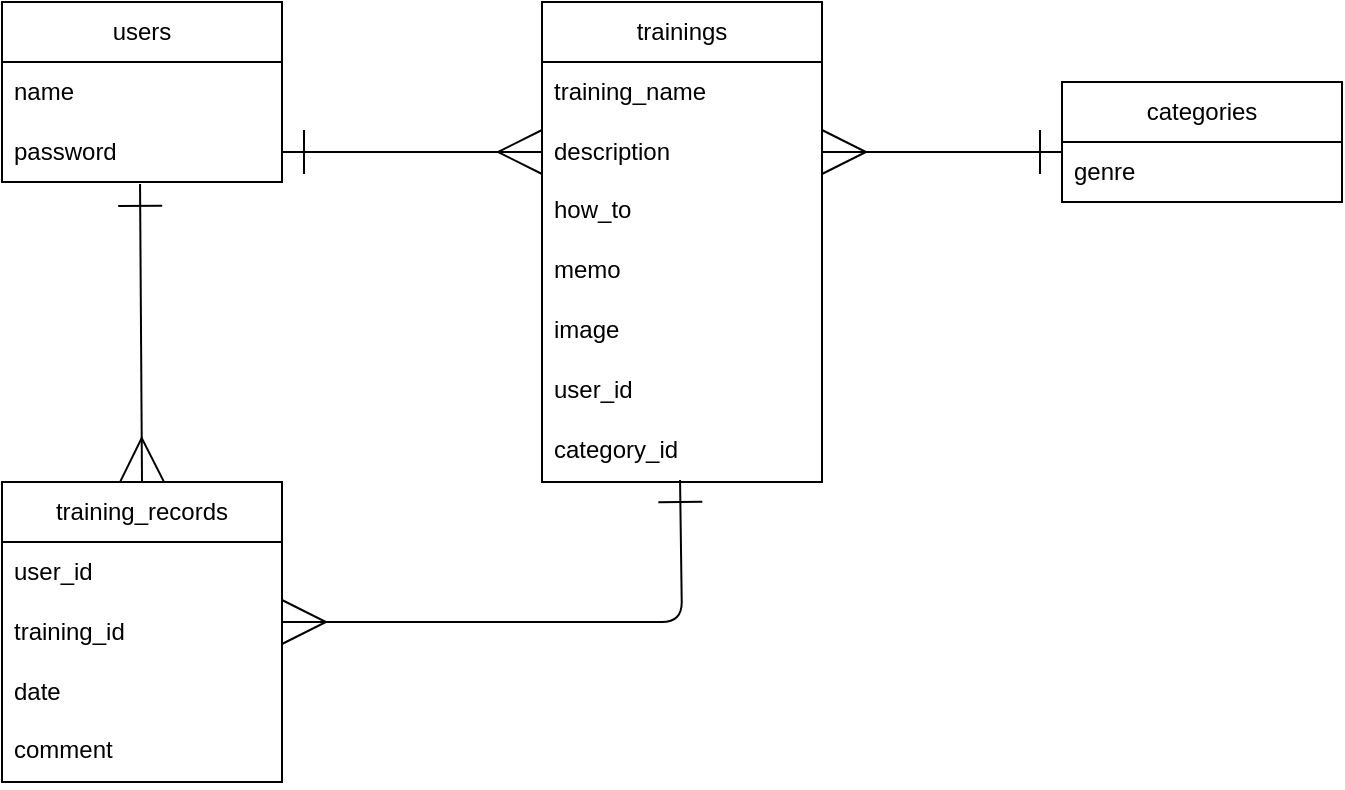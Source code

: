 <mxfile>
    <diagram id="iXH6e9kSBZV0Oz6SZPkX" name="ER図">
        <mxGraphModel dx="793" dy="622" grid="1" gridSize="10" guides="1" tooltips="1" connect="1" arrows="1" fold="1" page="1" pageScale="1" pageWidth="827" pageHeight="1169" math="0" shadow="0">
            <root>
                <mxCell id="0"/>
                <mxCell id="1" parent="0"/>
                <mxCell id="2" value="users" style="swimlane;fontStyle=0;childLayout=stackLayout;horizontal=1;startSize=30;horizontalStack=0;resizeParent=1;resizeParentMax=0;resizeLast=0;collapsible=1;marginBottom=0;whiteSpace=wrap;html=1;" vertex="1" parent="1">
                    <mxGeometry x="60" y="110" width="140" height="90" as="geometry"/>
                </mxCell>
                <mxCell id="3" value="name" style="text;strokeColor=none;fillColor=none;align=left;verticalAlign=middle;spacingLeft=4;spacingRight=4;overflow=hidden;points=[[0,0.5],[1,0.5]];portConstraint=eastwest;rotatable=0;whiteSpace=wrap;html=1;" vertex="1" parent="2">
                    <mxGeometry y="30" width="140" height="30" as="geometry"/>
                </mxCell>
                <mxCell id="5" value="password" style="text;strokeColor=none;fillColor=none;align=left;verticalAlign=middle;spacingLeft=4;spacingRight=4;overflow=hidden;points=[[0,0.5],[1,0.5]];portConstraint=eastwest;rotatable=0;whiteSpace=wrap;html=1;" vertex="1" parent="2">
                    <mxGeometry y="60" width="140" height="30" as="geometry"/>
                </mxCell>
                <mxCell id="26" style="edgeStyle=none;jumpSize=14;html=1;strokeColor=default;strokeWidth=1;startArrow=ERone;startFill=0;endArrow=ERmany;endFill=0;startSize=20;endSize=20;sourcePerimeterSpacing=10;targetPerimeterSpacing=0;exitX=0.493;exitY=0.967;exitDx=0;exitDy=0;exitPerimeter=0;" edge="1" parent="1" source="41">
                    <mxGeometry relative="1" as="geometry">
                        <mxPoint x="400" y="300" as="sourcePoint"/>
                        <mxPoint x="200" y="420" as="targetPoint"/>
                        <Array as="points">
                            <mxPoint x="400" y="420"/>
                        </Array>
                    </mxGeometry>
                </mxCell>
                <mxCell id="6" value="trainings" style="swimlane;fontStyle=0;childLayout=stackLayout;horizontal=1;startSize=30;horizontalStack=0;resizeParent=1;resizeParentMax=0;resizeLast=0;collapsible=1;marginBottom=0;whiteSpace=wrap;html=1;" vertex="1" parent="1">
                    <mxGeometry x="330" y="110" width="140" height="240" as="geometry">
                        <mxRectangle x="330" y="110" width="90" height="30" as="alternateBounds"/>
                    </mxGeometry>
                </mxCell>
                <mxCell id="7" value="training_name" style="text;strokeColor=none;fillColor=none;align=left;verticalAlign=middle;spacingLeft=4;spacingRight=4;overflow=hidden;points=[[0,0.5],[1,0.5]];portConstraint=eastwest;rotatable=0;whiteSpace=wrap;html=1;" vertex="1" parent="6">
                    <mxGeometry y="30" width="140" height="30" as="geometry"/>
                </mxCell>
                <mxCell id="9" value="description" style="text;strokeColor=none;fillColor=none;align=left;verticalAlign=middle;spacingLeft=4;spacingRight=4;overflow=hidden;points=[[0,0.5],[1,0.5]];portConstraint=eastwest;rotatable=0;whiteSpace=wrap;html=1;" vertex="1" parent="6">
                    <mxGeometry y="60" width="140" height="30" as="geometry"/>
                </mxCell>
                <mxCell id="42" value="how_to" style="text;strokeColor=none;fillColor=none;spacingLeft=4;spacingRight=4;overflow=hidden;rotatable=0;points=[[0,0.5],[1,0.5]];portConstraint=eastwest;fontSize=12;" vertex="1" parent="6">
                    <mxGeometry y="90" width="140" height="30" as="geometry"/>
                </mxCell>
                <mxCell id="43" value="memo" style="text;strokeColor=none;fillColor=none;spacingLeft=4;spacingRight=4;overflow=hidden;rotatable=0;points=[[0,0.5],[1,0.5]];portConstraint=eastwest;fontSize=12;" vertex="1" parent="6">
                    <mxGeometry y="120" width="140" height="30" as="geometry"/>
                </mxCell>
                <mxCell id="44" value="image" style="text;strokeColor=none;fillColor=none;spacingLeft=4;spacingRight=4;overflow=hidden;rotatable=0;points=[[0,0.5],[1,0.5]];portConstraint=eastwest;fontSize=12;" vertex="1" parent="6">
                    <mxGeometry y="150" width="140" height="30" as="geometry"/>
                </mxCell>
                <mxCell id="40" value="user_id" style="text;strokeColor=none;fillColor=none;spacingLeft=4;spacingRight=4;overflow=hidden;rotatable=0;points=[[0,0.5],[1,0.5]];portConstraint=eastwest;fontSize=12;" vertex="1" parent="6">
                    <mxGeometry y="180" width="140" height="30" as="geometry"/>
                </mxCell>
                <mxCell id="41" value="category_id" style="text;strokeColor=none;fillColor=none;spacingLeft=4;spacingRight=4;overflow=hidden;rotatable=0;points=[[0,0.5],[1,0.5]];portConstraint=eastwest;fontSize=12;" vertex="1" parent="6">
                    <mxGeometry y="210" width="140" height="30" as="geometry"/>
                </mxCell>
                <mxCell id="25" style="edgeStyle=none;jumpSize=14;html=1;exitX=0.5;exitY=0;exitDx=0;exitDy=0;strokeColor=default;strokeWidth=1;startArrow=ERmany;startFill=0;endArrow=ERone;endFill=0;startSize=20;endSize=20;sourcePerimeterSpacing=10;targetPerimeterSpacing=0;entryX=0.493;entryY=1.033;entryDx=0;entryDy=0;entryPerimeter=0;" edge="1" parent="1" source="10" target="5">
                    <mxGeometry relative="1" as="geometry">
                        <mxPoint x="130" y="240" as="targetPoint"/>
                    </mxGeometry>
                </mxCell>
                <mxCell id="10" value="training_records" style="swimlane;fontStyle=0;childLayout=stackLayout;horizontal=1;startSize=30;horizontalStack=0;resizeParent=1;resizeParentMax=0;resizeLast=0;collapsible=1;marginBottom=0;whiteSpace=wrap;html=1;" vertex="1" parent="1">
                    <mxGeometry x="60" y="350" width="140" height="150" as="geometry"/>
                </mxCell>
                <mxCell id="11" value="user_id" style="text;strokeColor=none;fillColor=none;align=left;verticalAlign=middle;spacingLeft=4;spacingRight=4;overflow=hidden;points=[[0,0.5],[1,0.5]];portConstraint=eastwest;rotatable=0;whiteSpace=wrap;html=1;" vertex="1" parent="10">
                    <mxGeometry y="30" width="140" height="30" as="geometry"/>
                </mxCell>
                <mxCell id="12" value="training_id" style="text;strokeColor=none;fillColor=none;align=left;verticalAlign=middle;spacingLeft=4;spacingRight=4;overflow=hidden;points=[[0,0.5],[1,0.5]];portConstraint=eastwest;rotatable=0;whiteSpace=wrap;html=1;" vertex="1" parent="10">
                    <mxGeometry y="60" width="140" height="30" as="geometry"/>
                </mxCell>
                <mxCell id="13" value="date" style="text;strokeColor=none;fillColor=none;align=left;verticalAlign=middle;spacingLeft=4;spacingRight=4;overflow=hidden;points=[[0,0.5],[1,0.5]];portConstraint=eastwest;rotatable=0;whiteSpace=wrap;html=1;" vertex="1" parent="10">
                    <mxGeometry y="90" width="140" height="30" as="geometry"/>
                </mxCell>
                <mxCell id="46" value="comment" style="text;strokeColor=none;fillColor=none;spacingLeft=4;spacingRight=4;overflow=hidden;rotatable=0;points=[[0,0.5],[1,0.5]];portConstraint=eastwest;fontSize=12;" vertex="1" parent="10">
                    <mxGeometry y="120" width="140" height="30" as="geometry"/>
                </mxCell>
                <mxCell id="18" value="categories" style="swimlane;fontStyle=0;childLayout=stackLayout;horizontal=1;startSize=30;horizontalStack=0;resizeParent=1;resizeParentMax=0;resizeLast=0;collapsible=1;marginBottom=0;whiteSpace=wrap;html=1;" vertex="1" parent="1">
                    <mxGeometry x="590" y="150" width="140" height="60" as="geometry"/>
                </mxCell>
                <mxCell id="19" value="genre" style="text;strokeColor=none;fillColor=none;align=left;verticalAlign=middle;spacingLeft=4;spacingRight=4;overflow=hidden;points=[[0,0.5],[1,0.5]];portConstraint=eastwest;rotatable=0;whiteSpace=wrap;html=1;" vertex="1" parent="18">
                    <mxGeometry y="30" width="140" height="30" as="geometry"/>
                </mxCell>
                <mxCell id="23" style="edgeStyle=none;html=1;entryX=0;entryY=0.5;entryDx=0;entryDy=0;startArrow=ERone;startFill=0;strokeWidth=1;targetPerimeterSpacing=0;sourcePerimeterSpacing=10;endArrow=ERmany;endFill=0;exitX=1;exitY=0.5;exitDx=0;exitDy=0;strokeColor=default;jumpSize=14;startSize=20;endSize=20;" edge="1" parent="1">
                    <mxGeometry relative="1" as="geometry">
                        <mxPoint x="200" y="185" as="sourcePoint"/>
                        <mxPoint x="330" y="185" as="targetPoint"/>
                        <Array as="points">
                            <mxPoint x="240" y="185"/>
                        </Array>
                    </mxGeometry>
                </mxCell>
                <mxCell id="24" style="edgeStyle=none;jumpSize=14;html=1;exitX=1;exitY=0.5;exitDx=0;exitDy=0;strokeColor=default;strokeWidth=1;startArrow=ERmany;startFill=0;endArrow=ERone;endFill=0;startSize=20;endSize=20;sourcePerimeterSpacing=10;targetPerimeterSpacing=0;" edge="1" parent="1">
                    <mxGeometry relative="1" as="geometry">
                        <mxPoint x="470" y="185" as="sourcePoint"/>
                        <mxPoint x="590" y="185" as="targetPoint"/>
                    </mxGeometry>
                </mxCell>
            </root>
        </mxGraphModel>
    </diagram>
    <diagram id="PuHysYsqb_ytwRMRGwbH" name="ページ遷移図">
        <mxGraphModel dx="793" dy="622" grid="1" gridSize="10" guides="1" tooltips="1" connect="1" arrows="1" fold="1" page="1" pageScale="1" pageWidth="827" pageHeight="1169" math="0" shadow="0">
            <root>
                <mxCell id="0"/>
                <mxCell id="1" parent="0"/>
                <mxCell id="2IyS4lDLtiJzReD9IIr6-12" style="edgeStyle=none;jumpSize=14;html=1;exitX=1;exitY=0.5;exitDx=0;exitDy=0;entryX=0;entryY=0.5;entryDx=0;entryDy=0;strokeColor=default;strokeWidth=1;startArrow=none;startFill=0;endArrow=none;endFill=0;startSize=20;endSize=20;sourcePerimeterSpacing=10;targetPerimeterSpacing=0;" edge="1" parent="1" source="2IyS4lDLtiJzReD9IIr6-1" target="2IyS4lDLtiJzReD9IIr6-4">
                    <mxGeometry relative="1" as="geometry"/>
                </mxCell>
                <mxCell id="2IyS4lDLtiJzReD9IIr6-1" value="一覧ページ" style="rounded=1;whiteSpace=wrap;html=1;" vertex="1" parent="1">
                    <mxGeometry x="30" y="90" width="100" height="40" as="geometry"/>
                </mxCell>
                <mxCell id="2IyS4lDLtiJzReD9IIr6-3" value="ログインページ" style="rounded=1;whiteSpace=wrap;html=1;" vertex="1" parent="1">
                    <mxGeometry x="190" y="140" width="140" height="40" as="geometry"/>
                </mxCell>
                <mxCell id="2IyS4lDLtiJzReD9IIr6-4" value="ユーザー新規登録ページ" style="rounded=1;whiteSpace=wrap;html=1;" vertex="1" parent="1">
                    <mxGeometry x="190" y="90" width="140" height="40" as="geometry"/>
                </mxCell>
                <mxCell id="2IyS4lDLtiJzReD9IIr6-5" value="トレーニング登録ページ" style="rounded=1;whiteSpace=wrap;html=1;" vertex="1" parent="1">
                    <mxGeometry x="190" y="190" width="140" height="40" as="geometry"/>
                </mxCell>
                <mxCell id="2IyS4lDLtiJzReD9IIr6-6" value="トレーニング一覧ページ" style="rounded=1;whiteSpace=wrap;html=1;" vertex="1" parent="1">
                    <mxGeometry x="190" y="240" width="140" height="40" as="geometry"/>
                </mxCell>
                <mxCell id="1iHNAqeivfbfgnt54tjd-3" style="edgeStyle=none;jumpSize=14;html=1;entryX=0;entryY=0.5;entryDx=0;entryDy=0;strokeColor=default;strokeWidth=1;startArrow=none;startFill=0;endArrow=none;endFill=0;startSize=20;endSize=20;sourcePerimeterSpacing=10;targetPerimeterSpacing=0;exitX=1;exitY=0.5;exitDx=0;exitDy=0;" edge="1" parent="1" source="2IyS4lDLtiJzReD9IIr6-7" target="2IyS4lDLtiJzReD9IIr6-9">
                    <mxGeometry relative="1" as="geometry">
                        <Array as="points">
                            <mxPoint x="450" y="310"/>
                        </Array>
                    </mxGeometry>
                </mxCell>
                <mxCell id="2IyS4lDLtiJzReD9IIr6-7" value="カレンダー一覧ページ" style="rounded=1;whiteSpace=wrap;html=1;" vertex="1" parent="1">
                    <mxGeometry x="190" y="290" width="140" height="40" as="geometry"/>
                </mxCell>
                <mxCell id="2IyS4lDLtiJzReD9IIr6-8" value="トレーニング詳細ページ" style="rounded=1;whiteSpace=wrap;html=1;" vertex="1" parent="1">
                    <mxGeometry x="350" y="240" width="140" height="40" as="geometry"/>
                </mxCell>
                <mxCell id="2IyS4lDLtiJzReD9IIr6-9" value="カレンダー登録ページ" style="rounded=1;whiteSpace=wrap;html=1;" vertex="1" parent="1">
                    <mxGeometry x="530" y="290" width="140" height="40" as="geometry"/>
                </mxCell>
                <mxCell id="2IyS4lDLtiJzReD9IIr6-10" value="カレンダー編集ページ" style="rounded=1;whiteSpace=wrap;html=1;" vertex="1" parent="1">
                    <mxGeometry x="697" y="290" width="130" height="40" as="geometry"/>
                </mxCell>
                <mxCell id="2IyS4lDLtiJzReD9IIr6-14" value="" style="endArrow=none;html=1;strokeColor=default;strokeWidth=1;startSize=20;endSize=20;sourcePerimeterSpacing=10;targetPerimeterSpacing=0;jumpSize=14;exitX=0;exitY=0.75;exitDx=0;exitDy=0;" edge="1" parent="1" source="2IyS4lDLtiJzReD9IIr6-7">
                    <mxGeometry width="50" height="50" relative="1" as="geometry">
                        <mxPoint x="380" y="350" as="sourcePoint"/>
                        <mxPoint x="150" y="110" as="targetPoint"/>
                        <Array as="points">
                            <mxPoint x="150" y="320"/>
                            <mxPoint x="150" y="210"/>
                        </Array>
                    </mxGeometry>
                </mxCell>
                <mxCell id="2IyS4lDLtiJzReD9IIr6-15" value="" style="endArrow=none;html=1;strokeColor=default;strokeWidth=1;startSize=20;endSize=20;sourcePerimeterSpacing=10;targetPerimeterSpacing=0;jumpSize=14;entryX=0;entryY=0.5;entryDx=0;entryDy=0;" edge="1" parent="1" target="2IyS4lDLtiJzReD9IIr6-3">
                    <mxGeometry width="50" height="50" relative="1" as="geometry">
                        <mxPoint x="150" y="160" as="sourcePoint"/>
                        <mxPoint x="430" y="300" as="targetPoint"/>
                    </mxGeometry>
                </mxCell>
                <mxCell id="2IyS4lDLtiJzReD9IIr6-16" value="" style="endArrow=none;html=1;strokeColor=default;strokeWidth=1;startSize=20;endSize=20;sourcePerimeterSpacing=10;targetPerimeterSpacing=0;jumpSize=14;entryX=0;entryY=0.5;entryDx=0;entryDy=0;" edge="1" parent="1" target="2IyS4lDLtiJzReD9IIr6-5">
                    <mxGeometry width="50" height="50" relative="1" as="geometry">
                        <mxPoint x="150" y="210" as="sourcePoint"/>
                        <mxPoint x="430" y="300" as="targetPoint"/>
                    </mxGeometry>
                </mxCell>
                <mxCell id="2IyS4lDLtiJzReD9IIr6-17" value="" style="endArrow=none;html=1;strokeColor=default;strokeWidth=1;startSize=20;endSize=20;sourcePerimeterSpacing=10;targetPerimeterSpacing=0;jumpSize=14;entryX=0;entryY=0.5;entryDx=0;entryDy=0;" edge="1" parent="1" target="2IyS4lDLtiJzReD9IIr6-6">
                    <mxGeometry width="50" height="50" relative="1" as="geometry">
                        <mxPoint x="150" y="260" as="sourcePoint"/>
                        <mxPoint x="430" y="300" as="targetPoint"/>
                    </mxGeometry>
                </mxCell>
                <mxCell id="2IyS4lDLtiJzReD9IIr6-19" value="トレーニング編集ページ" style="rounded=1;whiteSpace=wrap;html=1;" vertex="1" parent="1">
                    <mxGeometry x="530" y="190" width="140" height="40" as="geometry"/>
                </mxCell>
                <mxCell id="2IyS4lDLtiJzReD9IIr6-20" value="トレーニング削除ページ" style="rounded=1;whiteSpace=wrap;html=1;" vertex="1" parent="1">
                    <mxGeometry x="530" y="240" width="140" height="40" as="geometry"/>
                </mxCell>
                <mxCell id="2IyS4lDLtiJzReD9IIr6-21" value="" style="endArrow=none;html=1;strokeColor=default;strokeWidth=1;startSize=20;endSize=20;sourcePerimeterSpacing=10;targetPerimeterSpacing=0;jumpSize=14;exitX=1;exitY=0.5;exitDx=0;exitDy=0;entryX=0;entryY=0.5;entryDx=0;entryDy=0;" edge="1" parent="1" source="2IyS4lDLtiJzReD9IIr6-6" target="2IyS4lDLtiJzReD9IIr6-8">
                    <mxGeometry width="50" height="50" relative="1" as="geometry">
                        <mxPoint x="380" y="330" as="sourcePoint"/>
                        <mxPoint x="430" y="280" as="targetPoint"/>
                    </mxGeometry>
                </mxCell>
                <mxCell id="2IyS4lDLtiJzReD9IIr6-22" value="" style="endArrow=none;html=1;strokeColor=default;strokeWidth=1;startSize=20;endSize=20;sourcePerimeterSpacing=10;targetPerimeterSpacing=0;jumpSize=14;entryX=1;entryY=0.5;entryDx=0;entryDy=0;exitX=0;exitY=0.5;exitDx=0;exitDy=0;" edge="1" parent="1" source="2IyS4lDLtiJzReD9IIr6-20" target="2IyS4lDLtiJzReD9IIr6-8">
                    <mxGeometry width="50" height="50" relative="1" as="geometry">
                        <mxPoint x="380" y="330" as="sourcePoint"/>
                        <mxPoint x="430" y="280" as="targetPoint"/>
                    </mxGeometry>
                </mxCell>
                <mxCell id="1iHNAqeivfbfgnt54tjd-6" value="" style="endArrow=none;html=1;strokeColor=default;strokeWidth=1;startSize=20;endSize=20;sourcePerimeterSpacing=10;targetPerimeterSpacing=0;jumpSize=14;entryX=0;entryY=0.5;entryDx=0;entryDy=0;" edge="1" parent="1" target="2IyS4lDLtiJzReD9IIr6-19">
                    <mxGeometry width="50" height="50" relative="1" as="geometry">
                        <mxPoint x="510" y="260" as="sourcePoint"/>
                        <mxPoint x="480" y="270" as="targetPoint"/>
                        <Array as="points">
                            <mxPoint x="510" y="210"/>
                        </Array>
                    </mxGeometry>
                </mxCell>
                <mxCell id="1iHNAqeivfbfgnt54tjd-7" value="" style="endArrow=none;html=1;strokeColor=default;strokeWidth=1;startSize=20;endSize=20;sourcePerimeterSpacing=10;targetPerimeterSpacing=0;jumpSize=14;exitX=0;exitY=0.25;exitDx=0;exitDy=0;" edge="1" parent="1" source="2IyS4lDLtiJzReD9IIr6-9">
                    <mxGeometry width="50" height="50" relative="1" as="geometry">
                        <mxPoint x="430" y="320" as="sourcePoint"/>
                        <mxPoint x="510" y="260" as="targetPoint"/>
                        <Array as="points">
                            <mxPoint x="510" y="300"/>
                        </Array>
                    </mxGeometry>
                </mxCell>
                <mxCell id="1iHNAqeivfbfgnt54tjd-10" style="edgeStyle=none;jumpSize=14;html=1;strokeColor=default;strokeWidth=1;startArrow=none;startFill=0;endArrow=none;endFill=0;startSize=20;endSize=20;sourcePerimeterSpacing=10;targetPerimeterSpacing=0;exitX=0;exitY=0.5;exitDx=0;exitDy=0;" edge="1" parent="1" source="1iHNAqeivfbfgnt54tjd-8">
                    <mxGeometry relative="1" as="geometry">
                        <mxPoint x="680" y="310" as="targetPoint"/>
                        <Array as="points">
                            <mxPoint x="680" y="360"/>
                        </Array>
                    </mxGeometry>
                </mxCell>
                <mxCell id="1iHNAqeivfbfgnt54tjd-8" value="カレンダー詳細ページ" style="rounded=1;whiteSpace=wrap;html=1;" vertex="1" parent="1">
                    <mxGeometry x="697" y="340" width="130" height="40" as="geometry"/>
                </mxCell>
                <mxCell id="1iHNAqeivfbfgnt54tjd-9" value="" style="endArrow=none;html=1;strokeColor=default;strokeWidth=1;startSize=20;endSize=20;sourcePerimeterSpacing=10;targetPerimeterSpacing=0;jumpSize=14;entryX=0;entryY=0.5;entryDx=0;entryDy=0;exitX=1;exitY=0.5;exitDx=0;exitDy=0;" edge="1" parent="1" source="2IyS4lDLtiJzReD9IIr6-9" target="2IyS4lDLtiJzReD9IIr6-10">
                    <mxGeometry width="50" height="50" relative="1" as="geometry">
                        <mxPoint x="470" y="320" as="sourcePoint"/>
                        <mxPoint x="520" y="270" as="targetPoint"/>
                    </mxGeometry>
                </mxCell>
            </root>
        </mxGraphModel>
    </diagram>
</mxfile>